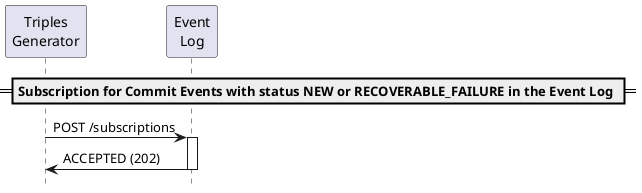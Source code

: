     @startuml
    hide footbox
    skinparam shadowing false

    participant "Triples\nGenerator" as TG
    participant "Event\nLog" as EL

    == Subscription for Commit Events with status NEW or RECOVERABLE_FAILURE in the Event Log ==
    TG->EL: POST /subscriptions
    activate EL
    EL->TG: ACCEPTED (202)
    deactivate EL

    @enduml
